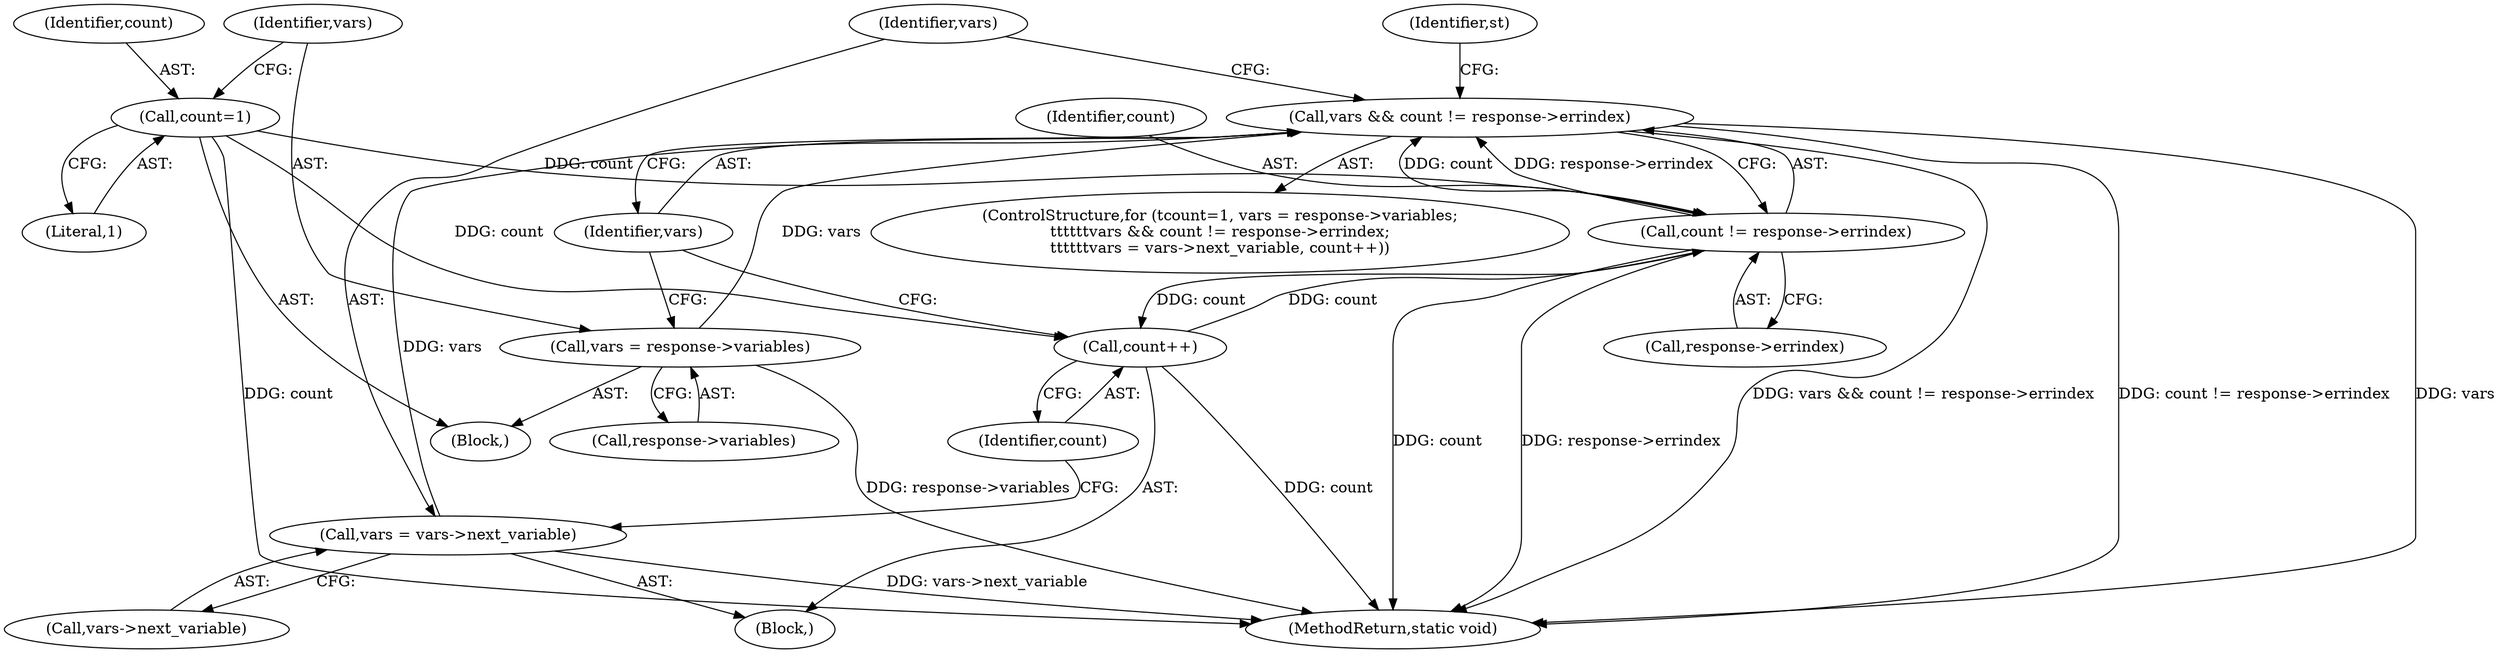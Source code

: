 digraph "0_php_cab1c3b3708eead315e033359d07049b23b147a3_5@pointer" {
"1000996" [label="(Call,vars && count != response->errindex)"];
"1000991" [label="(Call,vars = response->variables)"];
"1001004" [label="(Call,vars = vars->next_variable)"];
"1000998" [label="(Call,count != response->errindex)"];
"1000988" [label="(Call,count=1)"];
"1001009" [label="(Call,count++)"];
"1001005" [label="(Identifier,vars)"];
"1001158" [label="(MethodReturn,static void)"];
"1000987" [label="(Block,)"];
"1000989" [label="(Identifier,count)"];
"1001004" [label="(Call,vars = vars->next_variable)"];
"1000996" [label="(Call,vars && count != response->errindex)"];
"1000999" [label="(Identifier,count)"];
"1001010" [label="(Identifier,count)"];
"1001006" [label="(Call,vars->next_variable)"];
"1001009" [label="(Call,count++)"];
"1000991" [label="(Call,vars = response->variables)"];
"1000997" [label="(Identifier,vars)"];
"1001000" [label="(Call,response->errindex)"];
"1000998" [label="(Call,count != response->errindex)"];
"1000990" [label="(Literal,1)"];
"1000988" [label="(Call,count=1)"];
"1001003" [label="(Block,)"];
"1000986" [label="(ControlStructure,for (\tcount=1, vars = response->variables;\n\t\t\t\t\t\tvars && count != response->errindex;\n\t\t\t\t\t\tvars = vars->next_variable, count++))"];
"1000992" [label="(Identifier,vars)"];
"1001014" [label="(Identifier,st)"];
"1000993" [label="(Call,response->variables)"];
"1000996" -> "1000986"  [label="AST: "];
"1000996" -> "1000997"  [label="CFG: "];
"1000996" -> "1000998"  [label="CFG: "];
"1000997" -> "1000996"  [label="AST: "];
"1000998" -> "1000996"  [label="AST: "];
"1001005" -> "1000996"  [label="CFG: "];
"1001014" -> "1000996"  [label="CFG: "];
"1000996" -> "1001158"  [label="DDG: vars && count != response->errindex"];
"1000996" -> "1001158"  [label="DDG: count != response->errindex"];
"1000996" -> "1001158"  [label="DDG: vars"];
"1000991" -> "1000996"  [label="DDG: vars"];
"1001004" -> "1000996"  [label="DDG: vars"];
"1000998" -> "1000996"  [label="DDG: count"];
"1000998" -> "1000996"  [label="DDG: response->errindex"];
"1000991" -> "1000987"  [label="AST: "];
"1000991" -> "1000993"  [label="CFG: "];
"1000992" -> "1000991"  [label="AST: "];
"1000993" -> "1000991"  [label="AST: "];
"1000997" -> "1000991"  [label="CFG: "];
"1000991" -> "1001158"  [label="DDG: response->variables"];
"1001004" -> "1001003"  [label="AST: "];
"1001004" -> "1001006"  [label="CFG: "];
"1001005" -> "1001004"  [label="AST: "];
"1001006" -> "1001004"  [label="AST: "];
"1001010" -> "1001004"  [label="CFG: "];
"1001004" -> "1001158"  [label="DDG: vars->next_variable"];
"1000998" -> "1001000"  [label="CFG: "];
"1000999" -> "1000998"  [label="AST: "];
"1001000" -> "1000998"  [label="AST: "];
"1000998" -> "1001158"  [label="DDG: count"];
"1000998" -> "1001158"  [label="DDG: response->errindex"];
"1000988" -> "1000998"  [label="DDG: count"];
"1001009" -> "1000998"  [label="DDG: count"];
"1000998" -> "1001009"  [label="DDG: count"];
"1000988" -> "1000987"  [label="AST: "];
"1000988" -> "1000990"  [label="CFG: "];
"1000989" -> "1000988"  [label="AST: "];
"1000990" -> "1000988"  [label="AST: "];
"1000992" -> "1000988"  [label="CFG: "];
"1000988" -> "1001158"  [label="DDG: count"];
"1000988" -> "1001009"  [label="DDG: count"];
"1001009" -> "1001003"  [label="AST: "];
"1001009" -> "1001010"  [label="CFG: "];
"1001010" -> "1001009"  [label="AST: "];
"1000997" -> "1001009"  [label="CFG: "];
"1001009" -> "1001158"  [label="DDG: count"];
}
